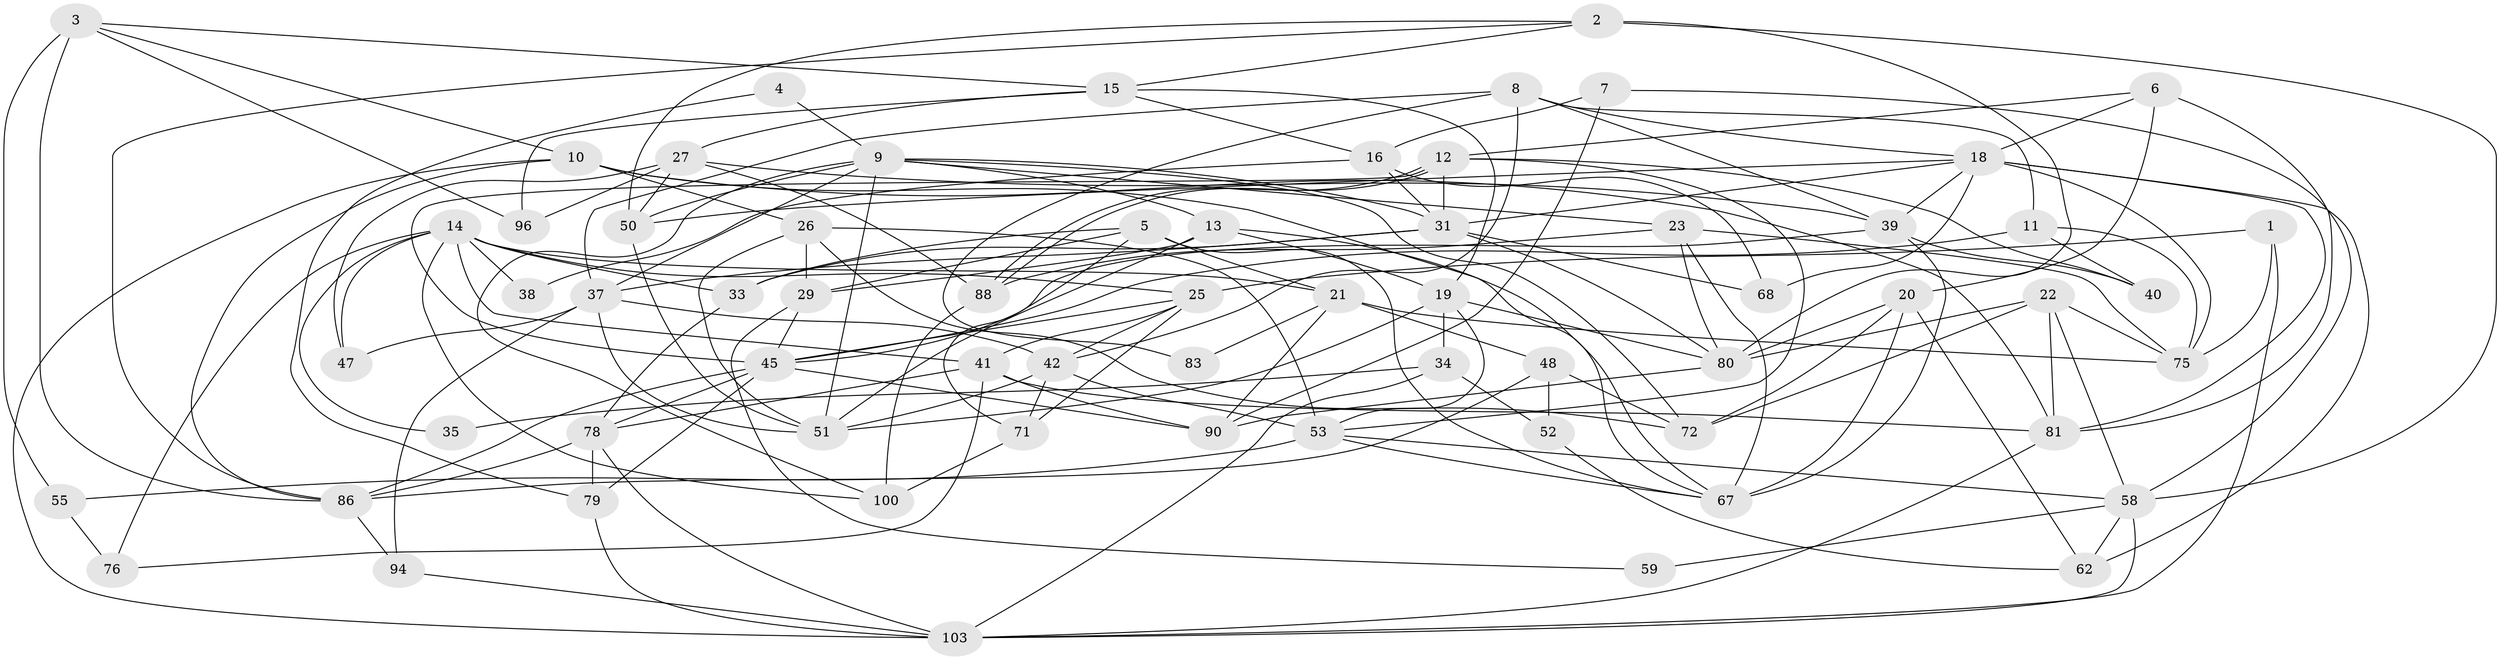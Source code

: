// original degree distribution, {3: 0.29245283018867924, 6: 0.10377358490566038, 5: 0.20754716981132076, 2: 0.12264150943396226, 4: 0.2358490566037736, 8: 0.009433962264150943, 7: 0.02830188679245283}
// Generated by graph-tools (version 1.1) at 2025/42/03/06/25 10:42:01]
// undirected, 65 vertices, 166 edges
graph export_dot {
graph [start="1"]
  node [color=gray90,style=filled];
  1;
  2 [super="+43"];
  3 [super="+17"];
  4;
  5 [super="+54"];
  6;
  7;
  8;
  9 [super="+70"];
  10 [super="+36"];
  11;
  12 [super="+28"];
  13 [super="+97"];
  14 [super="+87"];
  15 [super="+64"];
  16 [super="+63"];
  18 [super="+57"];
  19 [super="+32"];
  20 [super="+44"];
  21 [super="+93"];
  22 [super="+24"];
  23 [super="+46"];
  25 [super="+82"];
  26 [super="+84"];
  27 [super="+104"];
  29 [super="+30"];
  31 [super="+77"];
  33 [super="+66"];
  34 [super="+92"];
  35;
  37 [super="+60"];
  38;
  39 [super="+49"];
  40;
  41 [super="+61"];
  42 [super="+98"];
  45 [super="+73"];
  47;
  48;
  50 [super="+99"];
  51 [super="+69"];
  52;
  53 [super="+56"];
  55;
  58 [super="+74"];
  59;
  62 [super="+65"];
  67 [super="+91"];
  68;
  71;
  72 [super="+89"];
  75 [super="+106"];
  76;
  78;
  79 [super="+85"];
  80 [super="+101"];
  81;
  83;
  86 [super="+95"];
  88;
  90 [super="+102"];
  94;
  96;
  100;
  103 [super="+105"];
  1 -- 75;
  1 -- 25;
  1 -- 103;
  2 -- 58 [weight=2];
  2 -- 15;
  2 -- 50;
  2 -- 86;
  2 -- 80;
  3 -- 55;
  3 -- 15;
  3 -- 86;
  3 -- 96;
  3 -- 10;
  4 -- 79;
  4 -- 9;
  5 -- 33;
  5 -- 21 [weight=2];
  5 -- 67;
  5 -- 71;
  5 -- 29;
  6 -- 81;
  6 -- 12;
  6 -- 20;
  6 -- 18;
  7 -- 90;
  7 -- 58;
  7 -- 16;
  8 -- 39;
  8 -- 11;
  8 -- 42;
  8 -- 83;
  8 -- 37;
  8 -- 18;
  9 -- 13;
  9 -- 51;
  9 -- 37;
  9 -- 50;
  9 -- 100;
  9 -- 23;
  9 -- 72;
  9 -- 31;
  10 -- 67;
  10 -- 86;
  10 -- 103;
  10 -- 26;
  10 -- 81;
  11 -- 45;
  11 -- 40;
  11 -- 75;
  12 -- 88;
  12 -- 88;
  12 -- 53;
  12 -- 45;
  12 -- 40;
  12 -- 31;
  13 -- 29;
  13 -- 67;
  13 -- 19;
  13 -- 51;
  14 -- 21;
  14 -- 35;
  14 -- 38;
  14 -- 41;
  14 -- 47;
  14 -- 100;
  14 -- 25;
  14 -- 76;
  14 -- 33;
  15 -- 96;
  15 -- 19;
  15 -- 16;
  15 -- 27;
  16 -- 68;
  16 -- 31;
  16 -- 38;
  18 -- 81;
  18 -- 68;
  18 -- 50;
  18 -- 39;
  18 -- 75;
  18 -- 31;
  18 -- 62;
  19 -- 80;
  19 -- 51;
  19 -- 53;
  19 -- 34;
  20 -- 62;
  20 -- 72;
  20 -- 80;
  20 -- 67;
  21 -- 75;
  21 -- 48;
  21 -- 83;
  21 -- 90;
  22 -- 58;
  22 -- 81;
  22 -- 72;
  22 -- 75;
  22 -- 80;
  23 -- 88;
  23 -- 80;
  23 -- 75;
  23 -- 67;
  25 -- 42;
  25 -- 41;
  25 -- 71;
  25 -- 45;
  26 -- 53;
  26 -- 72;
  26 -- 51;
  26 -- 29;
  27 -- 96;
  27 -- 39 [weight=2];
  27 -- 50;
  27 -- 88;
  27 -- 47;
  29 -- 59;
  29 -- 45;
  31 -- 37;
  31 -- 68;
  31 -- 80;
  31 -- 33;
  33 -- 78;
  34 -- 52;
  34 -- 35;
  34 -- 103;
  37 -- 47;
  37 -- 94;
  37 -- 51;
  37 -- 42;
  39 -- 45;
  39 -- 40;
  39 -- 67 [weight=2];
  41 -- 81;
  41 -- 90;
  41 -- 76;
  41 -- 78;
  42 -- 71;
  42 -- 51;
  42 -- 53;
  45 -- 79;
  45 -- 86;
  45 -- 90;
  45 -- 78;
  48 -- 52;
  48 -- 86;
  48 -- 72;
  50 -- 51;
  52 -- 62;
  53 -- 67;
  53 -- 58;
  53 -- 55;
  55 -- 76;
  58 -- 103;
  58 -- 59;
  58 -- 62;
  71 -- 100;
  78 -- 86;
  78 -- 103;
  78 -- 79;
  79 -- 103;
  80 -- 90;
  81 -- 103;
  86 -- 94;
  88 -- 100;
  94 -- 103;
}
